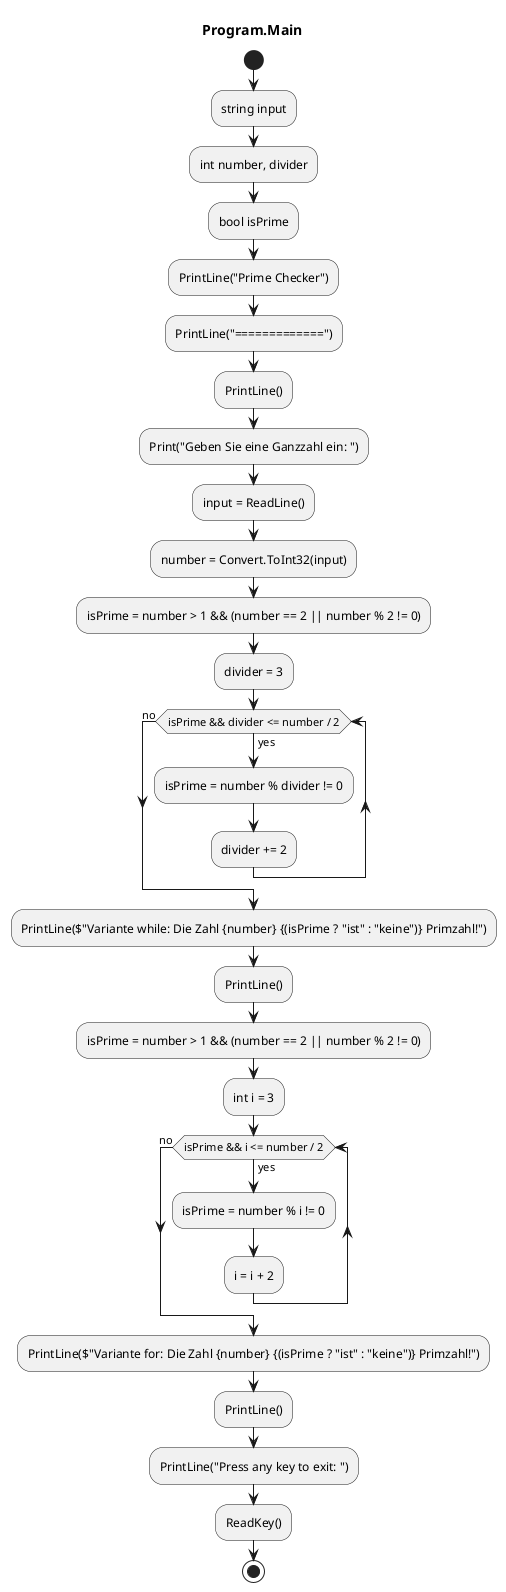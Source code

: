 @startuml Program.Main
title Program.Main
start
:string input;
:int number, divider;
:bool isPrime;
:PrintLine("Prime Checker");
:PrintLine("=============");
:PrintLine();
:Print("Geben Sie eine Ganzzahl ein: ");
:input = ReadLine();
:number = Convert.ToInt32(input);
:isPrime = number > 1 && (number == 2 || number % 2 != 0);
:divider = 3;
while (isPrime && divider <= number / 2) is (yes)
    :isPrime = number % divider != 0;
    :divider += 2;
endwhile (no)
:PrintLine($"Variante while: Die Zahl {number} {(isPrime ? "ist" : "keine")} Primzahl!");
:PrintLine();
:isPrime = number > 1 && (number == 2 || number % 2 != 0);
:int i = 3;
while (isPrime && i <= number / 2) is (yes)
    :isPrime = number % i != 0;
:i = i + 2;
endwhile (no)
:PrintLine($"Variante for: Die Zahl {number} {(isPrime ? "ist" : "keine")} Primzahl!");
:PrintLine();
:PrintLine("Press any key to exit: ");
:ReadKey();
stop
@enduml
